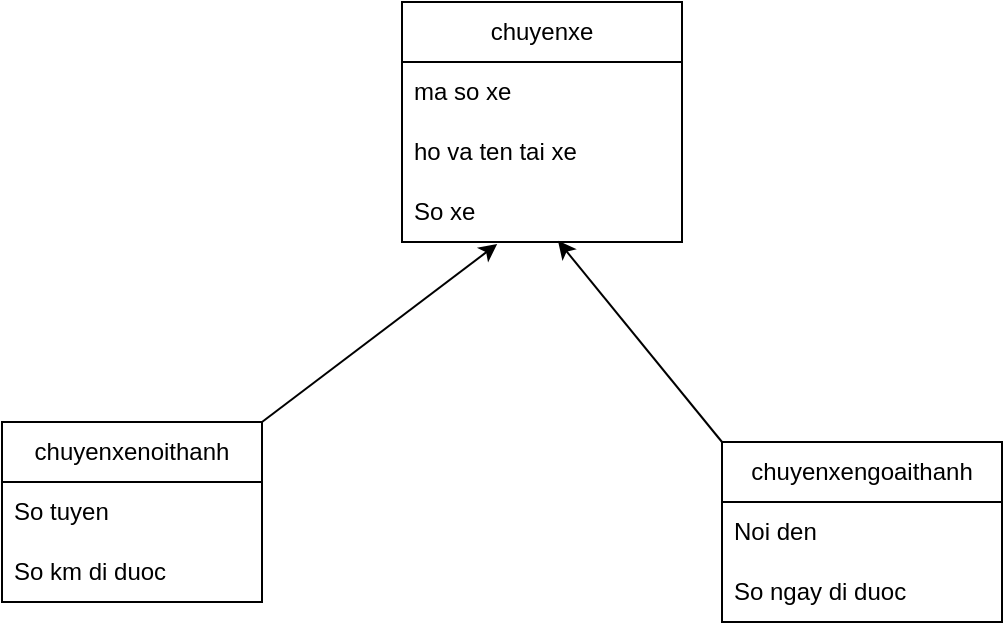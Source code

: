 <mxfile version="21.0.8" type="github">
  <diagram id="C5RBs43oDa-KdzZeNtuy" name="Page-1">
    <mxGraphModel dx="1050" dy="573" grid="1" gridSize="10" guides="1" tooltips="1" connect="1" arrows="1" fold="1" page="1" pageScale="1" pageWidth="827" pageHeight="1169" math="0" shadow="0">
      <root>
        <mxCell id="WIyWlLk6GJQsqaUBKTNV-0" />
        <mxCell id="WIyWlLk6GJQsqaUBKTNV-1" parent="WIyWlLk6GJQsqaUBKTNV-0" />
        <mxCell id="UPBNFg5c036VZO0dYHI_-13" value="&lt;font style=&quot;vertical-align: inherit;&quot;&gt;&lt;font style=&quot;vertical-align: inherit;&quot;&gt;chuyenxenoithanh&lt;/font&gt;&lt;/font&gt;" style="swimlane;fontStyle=0;childLayout=stackLayout;horizontal=1;startSize=30;horizontalStack=0;resizeParent=1;resizeParentMax=0;resizeLast=0;collapsible=1;marginBottom=0;whiteSpace=wrap;html=1;" vertex="1" parent="WIyWlLk6GJQsqaUBKTNV-1">
          <mxGeometry x="180" y="310" width="130" height="90" as="geometry" />
        </mxCell>
        <mxCell id="UPBNFg5c036VZO0dYHI_-14" value="&lt;font style=&quot;vertical-align: inherit;&quot;&gt;&lt;font style=&quot;vertical-align: inherit;&quot;&gt;So tuyen&lt;/font&gt;&lt;/font&gt;" style="text;strokeColor=none;fillColor=none;align=left;verticalAlign=middle;spacingLeft=4;spacingRight=4;overflow=hidden;points=[[0,0.5],[1,0.5]];portConstraint=eastwest;rotatable=0;whiteSpace=wrap;html=1;" vertex="1" parent="UPBNFg5c036VZO0dYHI_-13">
          <mxGeometry y="30" width="130" height="30" as="geometry" />
        </mxCell>
        <mxCell id="UPBNFg5c036VZO0dYHI_-15" value="&lt;font style=&quot;vertical-align: inherit;&quot;&gt;&lt;font style=&quot;vertical-align: inherit;&quot;&gt;So km di duoc&lt;/font&gt;&lt;/font&gt;" style="text;strokeColor=none;fillColor=none;align=left;verticalAlign=middle;spacingLeft=4;spacingRight=4;overflow=hidden;points=[[0,0.5],[1,0.5]];portConstraint=eastwest;rotatable=0;whiteSpace=wrap;html=1;" vertex="1" parent="UPBNFg5c036VZO0dYHI_-13">
          <mxGeometry y="60" width="130" height="30" as="geometry" />
        </mxCell>
        <mxCell id="UPBNFg5c036VZO0dYHI_-26" value="&lt;font style=&quot;vertical-align: inherit;&quot;&gt;&lt;font style=&quot;vertical-align: inherit;&quot;&gt;chuyenxe&lt;/font&gt;&lt;/font&gt;" style="swimlane;fontStyle=0;childLayout=stackLayout;horizontal=1;startSize=30;horizontalStack=0;resizeParent=1;resizeParentMax=0;resizeLast=0;collapsible=1;marginBottom=0;whiteSpace=wrap;html=1;" vertex="1" parent="WIyWlLk6GJQsqaUBKTNV-1">
          <mxGeometry x="380" y="100" width="140" height="120" as="geometry" />
        </mxCell>
        <mxCell id="UPBNFg5c036VZO0dYHI_-27" value="&lt;font style=&quot;vertical-align: inherit;&quot;&gt;&lt;font style=&quot;vertical-align: inherit;&quot;&gt;ma so xe&lt;/font&gt;&lt;/font&gt;" style="text;strokeColor=none;fillColor=none;align=left;verticalAlign=middle;spacingLeft=4;spacingRight=4;overflow=hidden;points=[[0,0.5],[1,0.5]];portConstraint=eastwest;rotatable=0;whiteSpace=wrap;html=1;" vertex="1" parent="UPBNFg5c036VZO0dYHI_-26">
          <mxGeometry y="30" width="140" height="30" as="geometry" />
        </mxCell>
        <mxCell id="UPBNFg5c036VZO0dYHI_-28" value="&lt;font style=&quot;vertical-align: inherit;&quot;&gt;&lt;font style=&quot;vertical-align: inherit;&quot;&gt;ho va ten tai xe&lt;/font&gt;&lt;/font&gt;" style="text;strokeColor=none;fillColor=none;align=left;verticalAlign=middle;spacingLeft=4;spacingRight=4;overflow=hidden;points=[[0,0.5],[1,0.5]];portConstraint=eastwest;rotatable=0;whiteSpace=wrap;html=1;" vertex="1" parent="UPBNFg5c036VZO0dYHI_-26">
          <mxGeometry y="60" width="140" height="30" as="geometry" />
        </mxCell>
        <mxCell id="UPBNFg5c036VZO0dYHI_-29" value="&lt;font style=&quot;vertical-align: inherit;&quot;&gt;&lt;font style=&quot;vertical-align: inherit;&quot;&gt;So xe&lt;/font&gt;&lt;/font&gt;" style="text;align=left;verticalAlign=middle;spacingLeft=4;spacingRight=4;overflow=hidden;points=[[0,0.5],[1,0.5]];portConstraint=eastwest;rotatable=0;whiteSpace=wrap;html=1;" vertex="1" parent="UPBNFg5c036VZO0dYHI_-26">
          <mxGeometry y="90" width="140" height="30" as="geometry" />
        </mxCell>
        <mxCell id="UPBNFg5c036VZO0dYHI_-31" value="&lt;font style=&quot;vertical-align: inherit;&quot;&gt;&lt;font style=&quot;vertical-align: inherit;&quot;&gt;chuyenxengoaithanh&lt;/font&gt;&lt;/font&gt;" style="swimlane;fontStyle=0;childLayout=stackLayout;horizontal=1;startSize=30;horizontalStack=0;resizeParent=1;resizeParentMax=0;resizeLast=0;collapsible=1;marginBottom=0;whiteSpace=wrap;html=1;" vertex="1" parent="WIyWlLk6GJQsqaUBKTNV-1">
          <mxGeometry x="540" y="320" width="140" height="90" as="geometry" />
        </mxCell>
        <mxCell id="UPBNFg5c036VZO0dYHI_-32" value="&lt;font style=&quot;vertical-align: inherit;&quot;&gt;&lt;font style=&quot;vertical-align: inherit;&quot;&gt;Noi den&lt;/font&gt;&lt;/font&gt;" style="text;strokeColor=none;fillColor=none;align=left;verticalAlign=middle;spacingLeft=4;spacingRight=4;overflow=hidden;points=[[0,0.5],[1,0.5]];portConstraint=eastwest;rotatable=0;whiteSpace=wrap;html=1;" vertex="1" parent="UPBNFg5c036VZO0dYHI_-31">
          <mxGeometry y="30" width="140" height="30" as="geometry" />
        </mxCell>
        <mxCell id="UPBNFg5c036VZO0dYHI_-33" value="&lt;font style=&quot;vertical-align: inherit;&quot;&gt;&lt;font style=&quot;vertical-align: inherit;&quot;&gt;So ngay di duoc&lt;/font&gt;&lt;/font&gt;" style="text;strokeColor=none;fillColor=none;align=left;verticalAlign=middle;spacingLeft=4;spacingRight=4;overflow=hidden;points=[[0,0.5],[1,0.5]];portConstraint=eastwest;rotatable=0;whiteSpace=wrap;html=1;" vertex="1" parent="UPBNFg5c036VZO0dYHI_-31">
          <mxGeometry y="60" width="140" height="30" as="geometry" />
        </mxCell>
        <mxCell id="UPBNFg5c036VZO0dYHI_-37" value="" style="endArrow=classic;html=1;rounded=0;entryX=0.34;entryY=1.033;entryDx=0;entryDy=0;entryPerimeter=0;exitX=1;exitY=0;exitDx=0;exitDy=0;" edge="1" parent="WIyWlLk6GJQsqaUBKTNV-1" source="UPBNFg5c036VZO0dYHI_-13" target="UPBNFg5c036VZO0dYHI_-29">
          <mxGeometry width="50" height="50" relative="1" as="geometry">
            <mxPoint x="390" y="320" as="sourcePoint" />
            <mxPoint x="440" y="270" as="targetPoint" />
          </mxGeometry>
        </mxCell>
        <mxCell id="UPBNFg5c036VZO0dYHI_-38" value="" style="endArrow=classic;html=1;rounded=0;entryX=0.557;entryY=0.98;entryDx=0;entryDy=0;entryPerimeter=0;exitX=0;exitY=0;exitDx=0;exitDy=0;" edge="1" parent="WIyWlLk6GJQsqaUBKTNV-1" source="UPBNFg5c036VZO0dYHI_-31" target="UPBNFg5c036VZO0dYHI_-29">
          <mxGeometry width="50" height="50" relative="1" as="geometry">
            <mxPoint x="390" y="320" as="sourcePoint" />
            <mxPoint x="440" y="270" as="targetPoint" />
          </mxGeometry>
        </mxCell>
      </root>
    </mxGraphModel>
  </diagram>
</mxfile>
